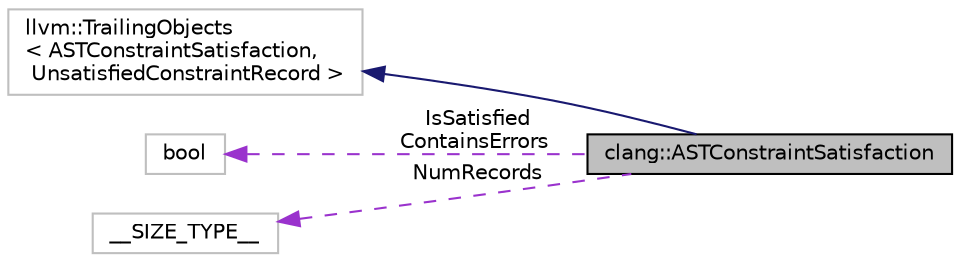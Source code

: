 digraph "clang::ASTConstraintSatisfaction"
{
 // LATEX_PDF_SIZE
  bgcolor="transparent";
  edge [fontname="Helvetica",fontsize="10",labelfontname="Helvetica",labelfontsize="10"];
  node [fontname="Helvetica",fontsize="10",shape=record];
  rankdir="LR";
  Node1 [label="clang::ASTConstraintSatisfaction",height=0.2,width=0.4,color="black", fillcolor="grey75", style="filled", fontcolor="black",tooltip="The result of a constraint satisfaction check, containing the necessary information to diagnose an un..."];
  Node2 -> Node1 [dir="back",color="midnightblue",fontsize="10",style="solid",fontname="Helvetica"];
  Node2 [label="llvm::TrailingObjects\l\< ASTConstraintSatisfaction,\l UnsatisfiedConstraintRecord \>",height=0.2,width=0.4,color="grey75",tooltip=" "];
  Node3 -> Node1 [dir="back",color="darkorchid3",fontsize="10",style="dashed",label=" IsSatisfied\nContainsErrors" ,fontname="Helvetica"];
  Node3 [label="bool",height=0.2,width=0.4,color="grey75",tooltip=" "];
  Node4 -> Node1 [dir="back",color="darkorchid3",fontsize="10",style="dashed",label=" NumRecords" ,fontname="Helvetica"];
  Node4 [label="__SIZE_TYPE__",height=0.2,width=0.4,color="grey75",tooltip=" "];
}
